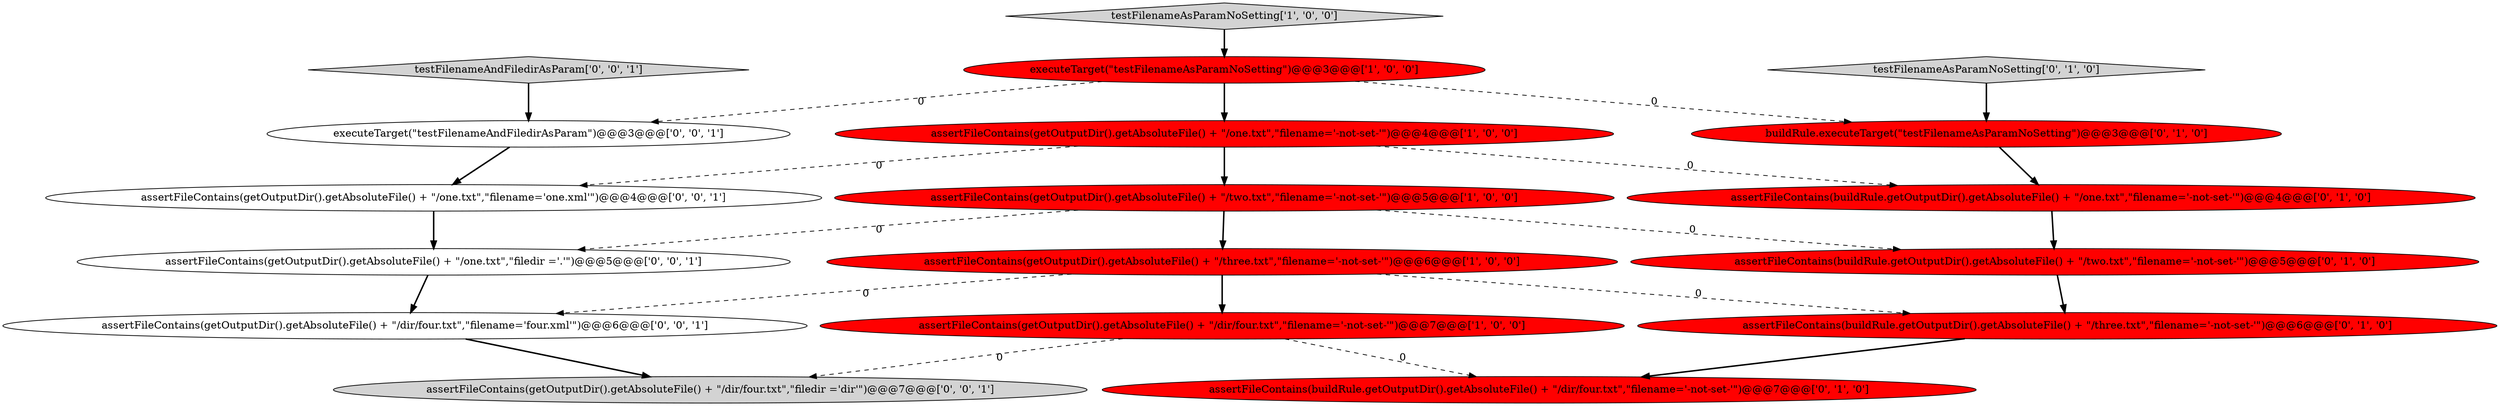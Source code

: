 digraph {
11 [style = filled, label = "assertFileContains(buildRule.getOutputDir().getAbsoluteFile() + \"/dir/four.txt\",\"filename='-not-set-'\")@@@7@@@['0', '1', '0']", fillcolor = red, shape = ellipse image = "AAA1AAABBB2BBB"];
1 [style = filled, label = "testFilenameAsParamNoSetting['1', '0', '0']", fillcolor = lightgray, shape = diamond image = "AAA0AAABBB1BBB"];
5 [style = filled, label = "assertFileContains(getOutputDir().getAbsoluteFile() + \"/one.txt\",\"filename='-not-set-'\")@@@4@@@['1', '0', '0']", fillcolor = red, shape = ellipse image = "AAA1AAABBB1BBB"];
9 [style = filled, label = "assertFileContains(buildRule.getOutputDir().getAbsoluteFile() + \"/three.txt\",\"filename='-not-set-'\")@@@6@@@['0', '1', '0']", fillcolor = red, shape = ellipse image = "AAA1AAABBB2BBB"];
13 [style = filled, label = "assertFileContains(getOutputDir().getAbsoluteFile() + \"/one.txt\",\"filename='one.xml'\")@@@4@@@['0', '0', '1']", fillcolor = white, shape = ellipse image = "AAA0AAABBB3BBB"];
6 [style = filled, label = "buildRule.executeTarget(\"testFilenameAsParamNoSetting\")@@@3@@@['0', '1', '0']", fillcolor = red, shape = ellipse image = "AAA1AAABBB2BBB"];
4 [style = filled, label = "assertFileContains(getOutputDir().getAbsoluteFile() + \"/dir/four.txt\",\"filename='-not-set-'\")@@@7@@@['1', '0', '0']", fillcolor = red, shape = ellipse image = "AAA1AAABBB1BBB"];
10 [style = filled, label = "assertFileContains(buildRule.getOutputDir().getAbsoluteFile() + \"/two.txt\",\"filename='-not-set-'\")@@@5@@@['0', '1', '0']", fillcolor = red, shape = ellipse image = "AAA1AAABBB2BBB"];
14 [style = filled, label = "testFilenameAndFiledirAsParam['0', '0', '1']", fillcolor = lightgray, shape = diamond image = "AAA0AAABBB3BBB"];
2 [style = filled, label = "executeTarget(\"testFilenameAsParamNoSetting\")@@@3@@@['1', '0', '0']", fillcolor = red, shape = ellipse image = "AAA1AAABBB1BBB"];
7 [style = filled, label = "assertFileContains(buildRule.getOutputDir().getAbsoluteFile() + \"/one.txt\",\"filename='-not-set-'\")@@@4@@@['0', '1', '0']", fillcolor = red, shape = ellipse image = "AAA1AAABBB2BBB"];
16 [style = filled, label = "assertFileContains(getOutputDir().getAbsoluteFile() + \"/dir/four.txt\",\"filename='four.xml'\")@@@6@@@['0', '0', '1']", fillcolor = white, shape = ellipse image = "AAA0AAABBB3BBB"];
3 [style = filled, label = "assertFileContains(getOutputDir().getAbsoluteFile() + \"/three.txt\",\"filename='-not-set-'\")@@@6@@@['1', '0', '0']", fillcolor = red, shape = ellipse image = "AAA1AAABBB1BBB"];
8 [style = filled, label = "testFilenameAsParamNoSetting['0', '1', '0']", fillcolor = lightgray, shape = diamond image = "AAA0AAABBB2BBB"];
12 [style = filled, label = "executeTarget(\"testFilenameAndFiledirAsParam\")@@@3@@@['0', '0', '1']", fillcolor = white, shape = ellipse image = "AAA0AAABBB3BBB"];
0 [style = filled, label = "assertFileContains(getOutputDir().getAbsoluteFile() + \"/two.txt\",\"filename='-not-set-'\")@@@5@@@['1', '0', '0']", fillcolor = red, shape = ellipse image = "AAA1AAABBB1BBB"];
17 [style = filled, label = "assertFileContains(getOutputDir().getAbsoluteFile() + \"/one.txt\",\"filedir ='.'\")@@@5@@@['0', '0', '1']", fillcolor = white, shape = ellipse image = "AAA0AAABBB3BBB"];
15 [style = filled, label = "assertFileContains(getOutputDir().getAbsoluteFile() + \"/dir/four.txt\",\"filedir ='dir'\")@@@7@@@['0', '0', '1']", fillcolor = lightgray, shape = ellipse image = "AAA0AAABBB3BBB"];
5->13 [style = dashed, label="0"];
0->3 [style = bold, label=""];
16->15 [style = bold, label=""];
9->11 [style = bold, label=""];
7->10 [style = bold, label=""];
3->16 [style = dashed, label="0"];
8->6 [style = bold, label=""];
0->17 [style = dashed, label="0"];
3->4 [style = bold, label=""];
0->10 [style = dashed, label="0"];
12->13 [style = bold, label=""];
2->12 [style = dashed, label="0"];
13->17 [style = bold, label=""];
5->0 [style = bold, label=""];
3->9 [style = dashed, label="0"];
4->15 [style = dashed, label="0"];
14->12 [style = bold, label=""];
2->6 [style = dashed, label="0"];
1->2 [style = bold, label=""];
10->9 [style = bold, label=""];
4->11 [style = dashed, label="0"];
5->7 [style = dashed, label="0"];
6->7 [style = bold, label=""];
17->16 [style = bold, label=""];
2->5 [style = bold, label=""];
}

